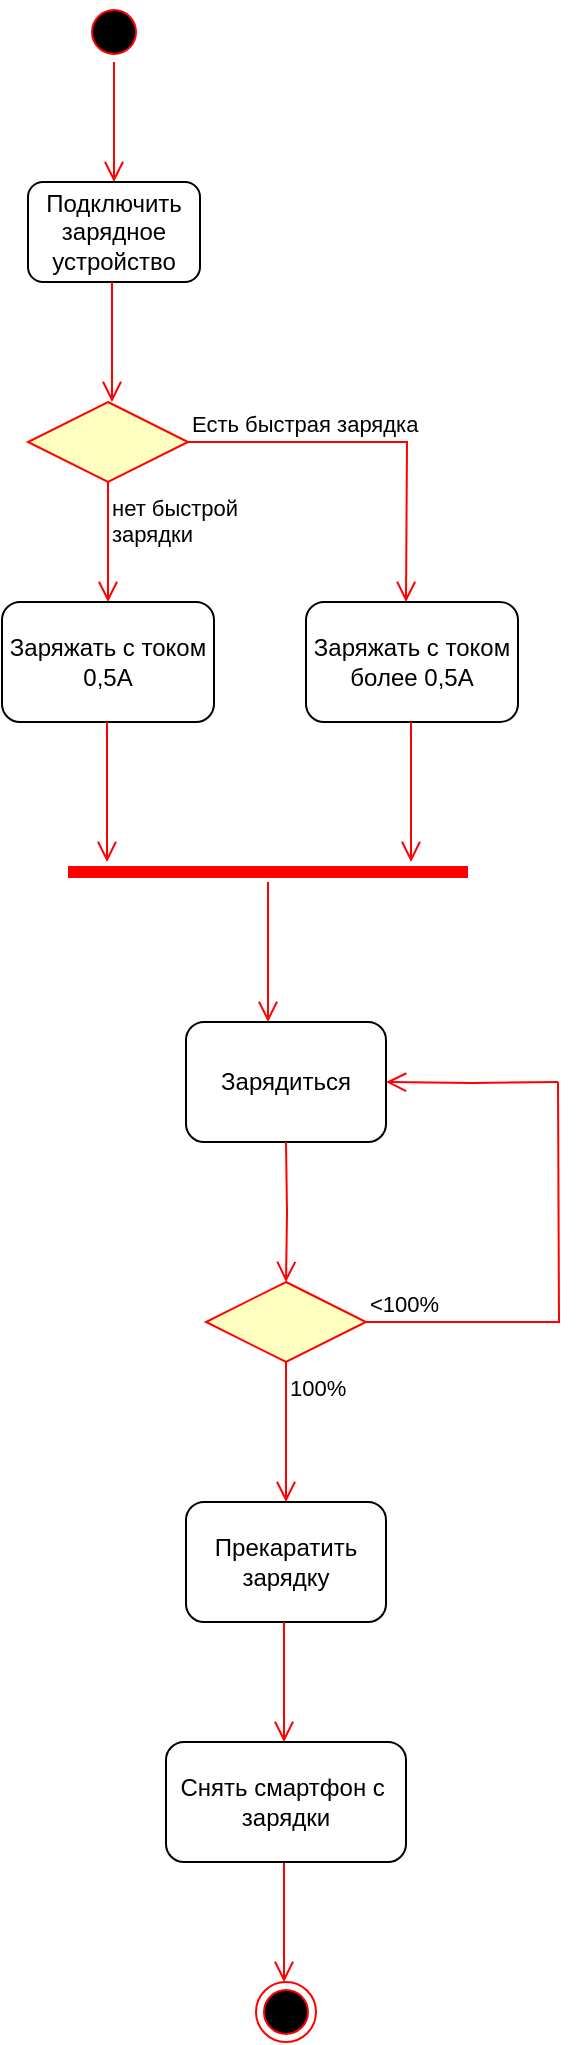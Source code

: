 <mxfile version="22.0.8" type="google">
  <diagram name="Страница — 1" id="jF6k0_TUNyCWkYtxDeIH">
    <mxGraphModel grid="1" page="1" gridSize="10" guides="1" tooltips="1" connect="1" arrows="1" fold="1" pageScale="1" pageWidth="827" pageHeight="1169" math="0" shadow="0">
      <root>
        <mxCell id="0" />
        <mxCell id="1" parent="0" />
        <mxCell id="6TwJ-QCuVsDm2Glz2LAt-1" value="" style="ellipse;html=1;shape=startState;fillColor=#000000;strokeColor=#ff0000;" vertex="1" parent="1">
          <mxGeometry x="399" y="60" width="30" height="30" as="geometry" />
        </mxCell>
        <mxCell id="6TwJ-QCuVsDm2Glz2LAt-2" value="" style="edgeStyle=orthogonalEdgeStyle;html=1;verticalAlign=bottom;endArrow=open;endSize=8;strokeColor=#ff0000;rounded=0;" edge="1" parent="1" source="6TwJ-QCuVsDm2Glz2LAt-1">
          <mxGeometry relative="1" as="geometry">
            <mxPoint x="414" y="150" as="targetPoint" />
          </mxGeometry>
        </mxCell>
        <mxCell id="6TwJ-QCuVsDm2Glz2LAt-3" value="" style="ellipse;html=1;shape=endState;fillColor=#000000;strokeColor=#ff0000;" vertex="1" parent="1">
          <mxGeometry x="485" y="1050" width="30" height="30" as="geometry" />
        </mxCell>
        <mxCell id="6TwJ-QCuVsDm2Glz2LAt-17" value="" style="rhombus;whiteSpace=wrap;html=1;fontColor=#000000;fillColor=#ffffc0;strokeColor=#ff0000;" vertex="1" parent="1">
          <mxGeometry x="460" y="700" width="80" height="40" as="geometry" />
        </mxCell>
        <mxCell id="6TwJ-QCuVsDm2Glz2LAt-18" value="&amp;lt;100%" style="edgeStyle=orthogonalEdgeStyle;html=1;align=left;verticalAlign=bottom;endArrow=none;endSize=8;strokeColor=#ff0000;rounded=0;endFill=0;" edge="1" parent="1" source="6TwJ-QCuVsDm2Glz2LAt-17">
          <mxGeometry x="-1" relative="1" as="geometry">
            <mxPoint x="636" y="600" as="targetPoint" />
          </mxGeometry>
        </mxCell>
        <mxCell id="6TwJ-QCuVsDm2Glz2LAt-19" value="100%" style="edgeStyle=orthogonalEdgeStyle;html=1;align=left;verticalAlign=top;endArrow=open;endSize=8;strokeColor=#ff0000;rounded=0;" edge="1" parent="1" source="6TwJ-QCuVsDm2Glz2LAt-17">
          <mxGeometry x="-1" relative="1" as="geometry">
            <mxPoint x="500" y="810" as="targetPoint" />
          </mxGeometry>
        </mxCell>
        <mxCell id="6TwJ-QCuVsDm2Glz2LAt-21" value="Прекаратить зарядку" style="rounded=1;whiteSpace=wrap;html=1;" vertex="1" parent="1">
          <mxGeometry x="450" y="810" width="100" height="60" as="geometry" />
        </mxCell>
        <mxCell id="6TwJ-QCuVsDm2Glz2LAt-22" value="" style="edgeStyle=orthogonalEdgeStyle;html=1;verticalAlign=bottom;endArrow=open;endSize=8;strokeColor=#ff0000;rounded=0;" edge="1" parent="1">
          <mxGeometry relative="1" as="geometry">
            <mxPoint x="499" y="1050" as="targetPoint" />
            <mxPoint x="499" y="990" as="sourcePoint" />
          </mxGeometry>
        </mxCell>
        <mxCell id="6TwJ-QCuVsDm2Glz2LAt-23" value="Подключить зарядное устройство" style="rounded=1;whiteSpace=wrap;html=1;" vertex="1" parent="1">
          <mxGeometry x="371" y="150" width="86" height="50" as="geometry" />
        </mxCell>
        <mxCell id="6TwJ-QCuVsDm2Glz2LAt-24" value="" style="edgeStyle=orthogonalEdgeStyle;html=1;verticalAlign=bottom;endArrow=open;endSize=8;strokeColor=#ff0000;rounded=0;" edge="1" parent="1">
          <mxGeometry relative="1" as="geometry">
            <mxPoint x="413" y="260" as="targetPoint" />
            <mxPoint x="413" y="200" as="sourcePoint" />
          </mxGeometry>
        </mxCell>
        <mxCell id="6TwJ-QCuVsDm2Glz2LAt-27" value="Зарядиться" style="rounded=1;whiteSpace=wrap;html=1;" vertex="1" parent="1">
          <mxGeometry x="450" y="570" width="100" height="60" as="geometry" />
        </mxCell>
        <mxCell id="6TwJ-QCuVsDm2Glz2LAt-28" value="" style="edgeStyle=orthogonalEdgeStyle;html=1;verticalAlign=bottom;endArrow=open;endSize=8;strokeColor=#ff0000;rounded=0;entryX=0.5;entryY=0;entryDx=0;entryDy=0;" edge="1" parent="1" target="6TwJ-QCuVsDm2Glz2LAt-17">
          <mxGeometry relative="1" as="geometry">
            <mxPoint x="500" y="690" as="targetPoint" />
            <mxPoint x="500" y="630" as="sourcePoint" />
          </mxGeometry>
        </mxCell>
        <mxCell id="6TwJ-QCuVsDm2Glz2LAt-29" value="" style="edgeStyle=orthogonalEdgeStyle;html=1;verticalAlign=bottom;endArrow=open;endSize=8;strokeColor=#ff0000;rounded=0;entryX=1;entryY=0.5;entryDx=0;entryDy=0;" edge="1" parent="1" target="6TwJ-QCuVsDm2Glz2LAt-27">
          <mxGeometry relative="1" as="geometry">
            <mxPoint x="626" y="590" as="targetPoint" />
            <mxPoint x="636" y="600" as="sourcePoint" />
          </mxGeometry>
        </mxCell>
        <mxCell id="6TwJ-QCuVsDm2Glz2LAt-30" value="Снять смартфон с&amp;nbsp; зарядки" style="rounded=1;whiteSpace=wrap;html=1;" vertex="1" parent="1">
          <mxGeometry x="440" y="930" width="120" height="60" as="geometry" />
        </mxCell>
        <mxCell id="6TwJ-QCuVsDm2Glz2LAt-31" value="" style="edgeStyle=orthogonalEdgeStyle;html=1;verticalAlign=bottom;endArrow=open;endSize=8;strokeColor=#ff0000;rounded=0;" edge="1" parent="1">
          <mxGeometry relative="1" as="geometry">
            <mxPoint x="499" y="930" as="targetPoint" />
            <mxPoint x="499" y="870" as="sourcePoint" />
          </mxGeometry>
        </mxCell>
        <mxCell id="LusKjdEojZ1Lw1kVsyrY-1" value="" style="rhombus;whiteSpace=wrap;html=1;fontColor=#000000;fillColor=#ffffc0;strokeColor=#ff0000;" vertex="1" parent="1">
          <mxGeometry x="371" y="260" width="80" height="40" as="geometry" />
        </mxCell>
        <mxCell id="LusKjdEojZ1Lw1kVsyrY-2" value="Есть быстрая зарядка" style="edgeStyle=orthogonalEdgeStyle;html=1;align=left;verticalAlign=bottom;endArrow=open;endSize=8;strokeColor=#ff0000;rounded=0;" edge="1" parent="1" source="LusKjdEojZ1Lw1kVsyrY-1">
          <mxGeometry x="-1" relative="1" as="geometry">
            <mxPoint x="560" y="360" as="targetPoint" />
          </mxGeometry>
        </mxCell>
        <mxCell id="LusKjdEojZ1Lw1kVsyrY-3" value="нет быстрой&lt;br&gt;зарядки" style="edgeStyle=orthogonalEdgeStyle;html=1;align=left;verticalAlign=top;endArrow=open;endSize=8;strokeColor=#ff0000;rounded=0;" edge="1" parent="1" source="LusKjdEojZ1Lw1kVsyrY-1">
          <mxGeometry x="-1" relative="1" as="geometry">
            <mxPoint x="411" y="360" as="targetPoint" />
          </mxGeometry>
        </mxCell>
        <mxCell id="LusKjdEojZ1Lw1kVsyrY-4" value="Заряжать с током&lt;br&gt;более 0,5А" style="rounded=1;whiteSpace=wrap;html=1;" vertex="1" parent="1">
          <mxGeometry x="510" y="360" width="106" height="60" as="geometry" />
        </mxCell>
        <mxCell id="LusKjdEojZ1Lw1kVsyrY-5" value="Заряжать с током 0,5А" style="rounded=1;whiteSpace=wrap;html=1;" vertex="1" parent="1">
          <mxGeometry x="358" y="360" width="106" height="60" as="geometry" />
        </mxCell>
        <mxCell id="LusKjdEojZ1Lw1kVsyrY-6" value="" style="shape=line;html=1;strokeWidth=6;strokeColor=#ff0000;" vertex="1" parent="1">
          <mxGeometry x="391" y="490" width="200" height="10" as="geometry" />
        </mxCell>
        <mxCell id="LusKjdEojZ1Lw1kVsyrY-7" value="" style="edgeStyle=orthogonalEdgeStyle;html=1;verticalAlign=bottom;endArrow=open;endSize=8;strokeColor=#ff0000;rounded=0;" edge="1" parent="1" source="LusKjdEojZ1Lw1kVsyrY-6">
          <mxGeometry relative="1" as="geometry">
            <mxPoint x="491" y="570" as="targetPoint" />
          </mxGeometry>
        </mxCell>
        <mxCell id="LusKjdEojZ1Lw1kVsyrY-8" value="" style="edgeStyle=orthogonalEdgeStyle;html=1;verticalAlign=bottom;endArrow=open;endSize=8;strokeColor=#ff0000;rounded=0;" edge="1" parent="1">
          <mxGeometry relative="1" as="geometry">
            <mxPoint x="410.5" y="490" as="targetPoint" />
            <mxPoint x="410.5" y="420" as="sourcePoint" />
          </mxGeometry>
        </mxCell>
        <mxCell id="LusKjdEojZ1Lw1kVsyrY-9" value="" style="edgeStyle=orthogonalEdgeStyle;html=1;verticalAlign=bottom;endArrow=open;endSize=8;strokeColor=#ff0000;rounded=0;" edge="1" parent="1">
          <mxGeometry relative="1" as="geometry">
            <mxPoint x="562.5" y="490" as="targetPoint" />
            <mxPoint x="562.5" y="420" as="sourcePoint" />
          </mxGeometry>
        </mxCell>
      </root>
    </mxGraphModel>
  </diagram>
</mxfile>
